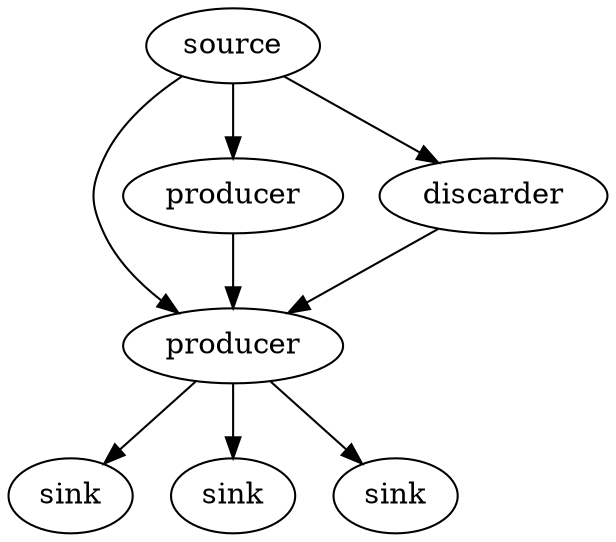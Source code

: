 digraph network {
1 [label="producer"] // "from 1" 1500 1 false 336 235
1 -> 4
1 -> 3
1 -> 6

2 [label="producer"] // "world" 1000 0 false 282 372
2 -> 1

7 [label="discarder"] // "from 7" 0 2 false 270 153
7 -> 1

3 [label="sink"] // "from 3" 0 0 false 404 345

4 [label="sink"] // "from 4" 0 0 false 460 132

6 [label="sink"] // "from 6" 0 0 false 457 247

0 [label="source"] // "hello" 500 0 false 198 229
0 -> 2
0 -> 1
0 -> 7

}
